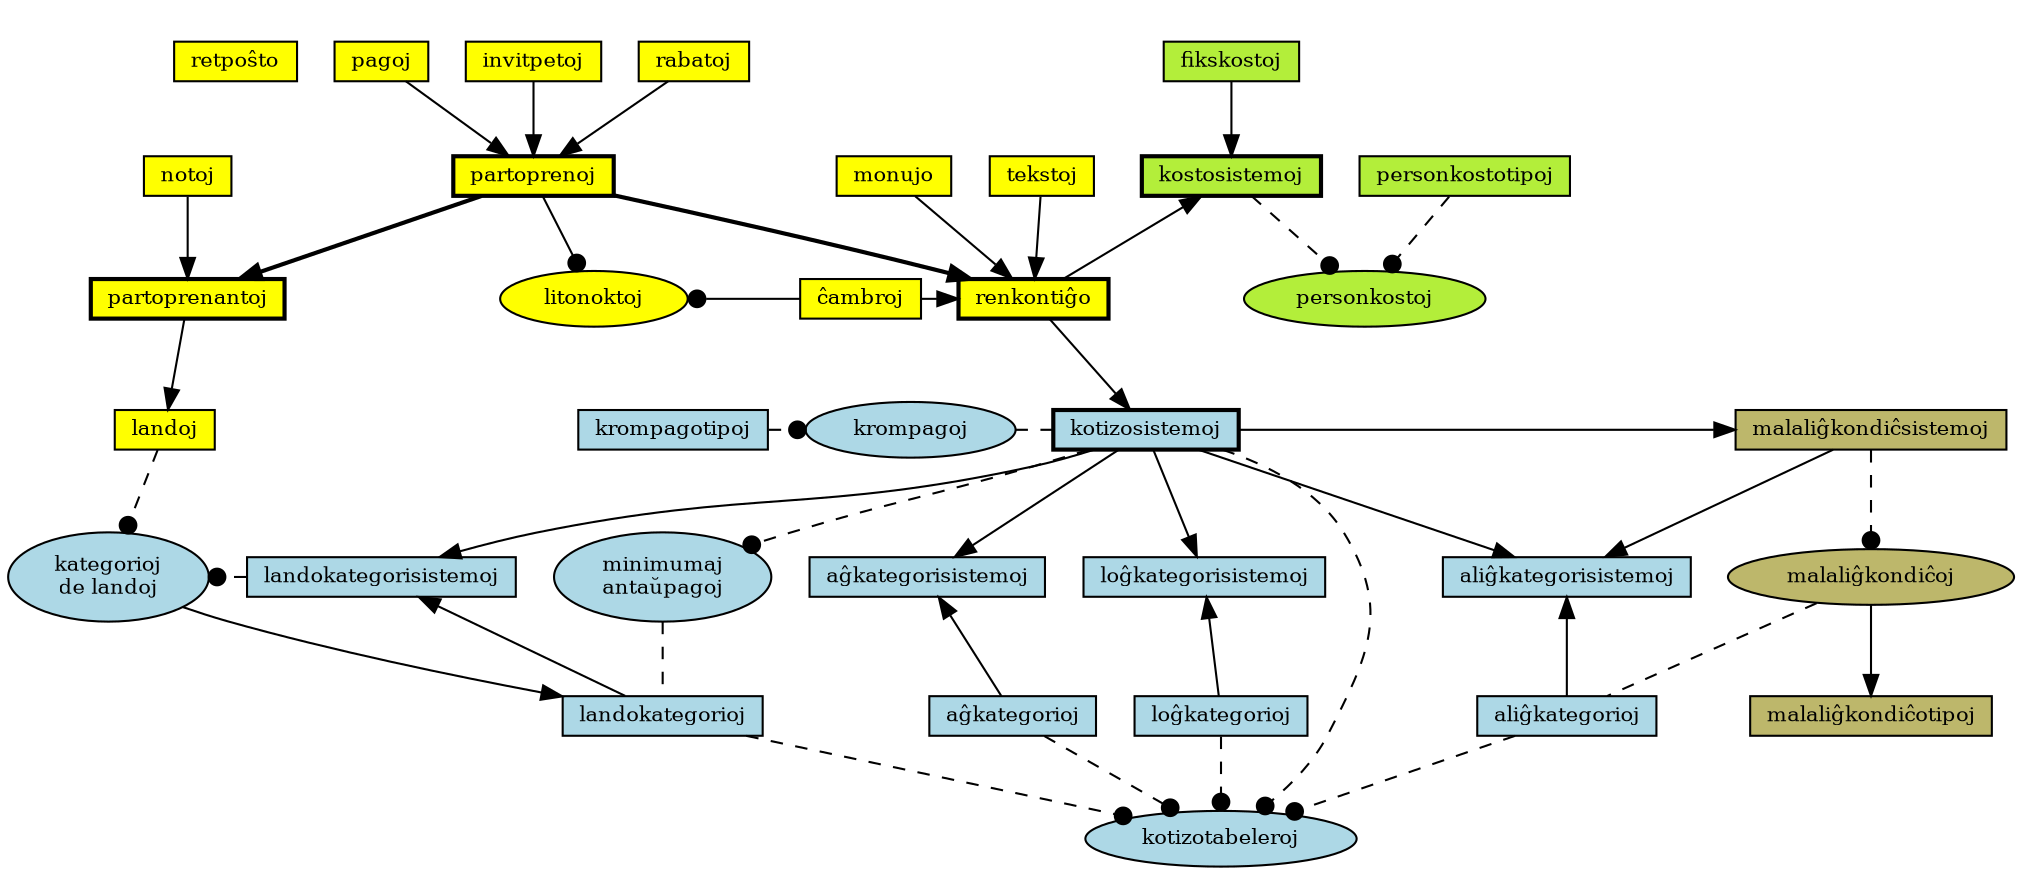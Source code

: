 
/*
* datumbaz-strukturo por la nova kotizosistemo
*
* Uzenda per dot (ne neato, fdp, ktp.)
*/

digraph G {

splines=true;

fontsize=10;


node [shape=rect, fillcolor=yellow, style=filled, height=0,
      width=0, fontsize=10 ];

 graph [style=invis]; 

retpoŝto;


subgraph Kotizosistemo {

        node [fillcolor=lightblue];
        
        kategorioj_de_landoj [shape=ellipse,label="kategorioj\nde landoj"];
        landokategorisistemoj;
        kotizotabeleroj[shape=ellipse];
        minimumaj_antaŭpagoj[shape=ellipse, label="minimumaj\nantaŭpagoj"];


        
        subgraph kostosistemo {
                
                node [fillcolor=olivedrab2];
                

                kostosistemoj [style="bold, filled"];
                personkostoj [shape=ellipse];
                personkostotipoj;
                fikskostoj;
                
                fikskostoj -> kostosistemoj;
                
                
        }
        subgraph malaligxkotizosistemo {
                node [fillcolor=darkkhaki];
                
                
                malaliĝkondiĉsistemoj;
                malaliĝkondiĉoj [shape=ellipse];
                malaliĝkondiĉotipoj;
                

        }
        


        kategorioj_de_landoj-> landokategorioj;
        
        kotizosistemoj -> aliĝkategorisistemoj [ weight=2];
        kotizosistemoj -> aĝkategorisistemoj   [ weight=2];
        kotizosistemoj -> loĝkategorisistemoj  [ weight=2];
        kotizosistemoj -> landokategorisistemoj[ weight=2];
        kotizosistemoj -> malaliĝkondiĉsistemoj;
        
        
        malaliĝkondiĉoj -> malaliĝkondiĉotipoj;
        
        edge[dir=back]
        
        aliĝkategorisistemoj  -> aliĝkategorioj ;
        aĝkategorisistemoj    -> aĝkategorioj   ;
        loĝkategorisistemoj   -> loĝkategorioj  ;
        landokategorisistemoj -> landokategorioj;
        
        aliĝkategorisistemoj -> malaliĝkondiĉsistemoj [weight=0.2];
                

        
        edge [weight=2, style="dashed", dir=forward, arrowhead=dot];

        kotizosistemoj -> minimumaj_antaŭpagoj;
        kostosistemoj -> personkostoj;
        
        
        personkostotipoj->personkostoj;


        aliĝkategorioj -> kotizotabeleroj;
        aĝkategorioj   -> kotizotabeleroj;
        kotizosistemoj -> kotizotabeleroj;
        loĝkategorioj  -> kotizotabeleroj;
        landokategorioj-> kotizotabeleroj;
        
        landokategorisistemoj -> kategorioj_de_landoj [constraint=false];
        
        malaliĝkondiĉsistemoj -> malaliĝkondiĉoj;
        



        
        krompagoj[shape=ellipse];

/* { rank="same"; krompagoj; krompagotipoj; kotizosistemoj;  } */


        krompagotipoj -> krompagoj;
        
        /* inversaj sagoj:*/
        edge [arrowtail=dot, arrowhead=none];

        krompagoj -> kotizosistemoj;
        minimumaj_antaŭpagoj -> landokategorioj ;
        
        malaliĝkondiĉoj -> aliĝkategorioj;


        kotizosistemoj [style="bold, filled"];  // */
        

}




/*
subgraph cluster_entajpantoj {
        node [fillcolor=green];
        entajpantoj;
        protokolo;
        serĉoj -> entajpantoj;
        protokolo -> entajpantoj;
        
}
*/


/*subgraph isdatumbazo { */
        node [style="bold, filled"]
        
        partoprenoj;
        renkontiĝo;
        partoprenantoj;
        
        node [style=filled];
        
        subgraph cluster_partoprenoj {
                partoprenoj;
                rabatoj;
                invitpetoj;
                pagoj;
                litonoktoj[shape=ellipse];
/*                {rank="same";  partoprenoj; litonoktoj;} */
        }
        subgraph cluster_partoprenantoj {
                partoprenantoj;
                notoj;
                landoj;
        }
        
        subgraph cluster_renkontigxo {
                tekstoj;
                monujo;
                renkontiĝo;
                ĉambroj;
                {rank=same;
                        renkontiĝo
                        ĉambroj;}
                }
        
        
        monujo -> renkontiĝo [weight=3];
        tekstoj -> renkontiĝo [weight=3];
        ĉambroj -> renkontiĝo [weight=3];
        
        partoprenoj -> partoprenantoj [weight=2, style=bold];
        partoprenoj-> renkontiĝo  [weight=1, style=bold];
        pagoj -> partoprenoj;
        rabatoj -> partoprenoj;
/*        partoprenoj -> notoj[style=invis]; */
        
        
        notoj -> partoprenantoj [constraint=true];
        invitpetoj -> partoprenoj;
        partoprenantoj -> landoj;



{
        edge[arrowhead=dot, arrowtail=none];
        
        ĉambroj -> litonoktoj;
        partoprenoj -> litonoktoj;


}

{
        rank=same;
        kotizosistemoj;
        malaliĝkondiĉsistemoj;
        krompagoj;
        krompagotipoj;
        
}


/*
{
        rank=same;
        aliĝkategorioj;
        malaliĝkondiĉoj;
}
*/
        


/*ĉambroj -> tekstoj [style=invis]; */


/*
{rank=same;
        notoj;
        partoprenantoj;
}
{rank="same"; entajpantoj; kotizosistemoj; }
{rank="same"; litonoktoj; ĉambroj; partoprenoj;
}

{rank="same";
        monujo;
        renkontiĝo;
        tekstoj;
}
*/

/* tekstoj->loĝkategorisistemoj [style=invis, weight=0.3] /* */


landoj ->kategorioj_de_landoj [style="dashed", arrowtail=none, arrowhead=dot];

renkontiĝo -> kotizosistemoj;
kostosistemoj -> renkontiĝo  [dir=back] /*  */;


/*
kotizosistemoj -> entajpantoj;

edge [ constraint=false];
notoj->entajpantoj;


entajpantoj->partoprenantoj;

*/



}